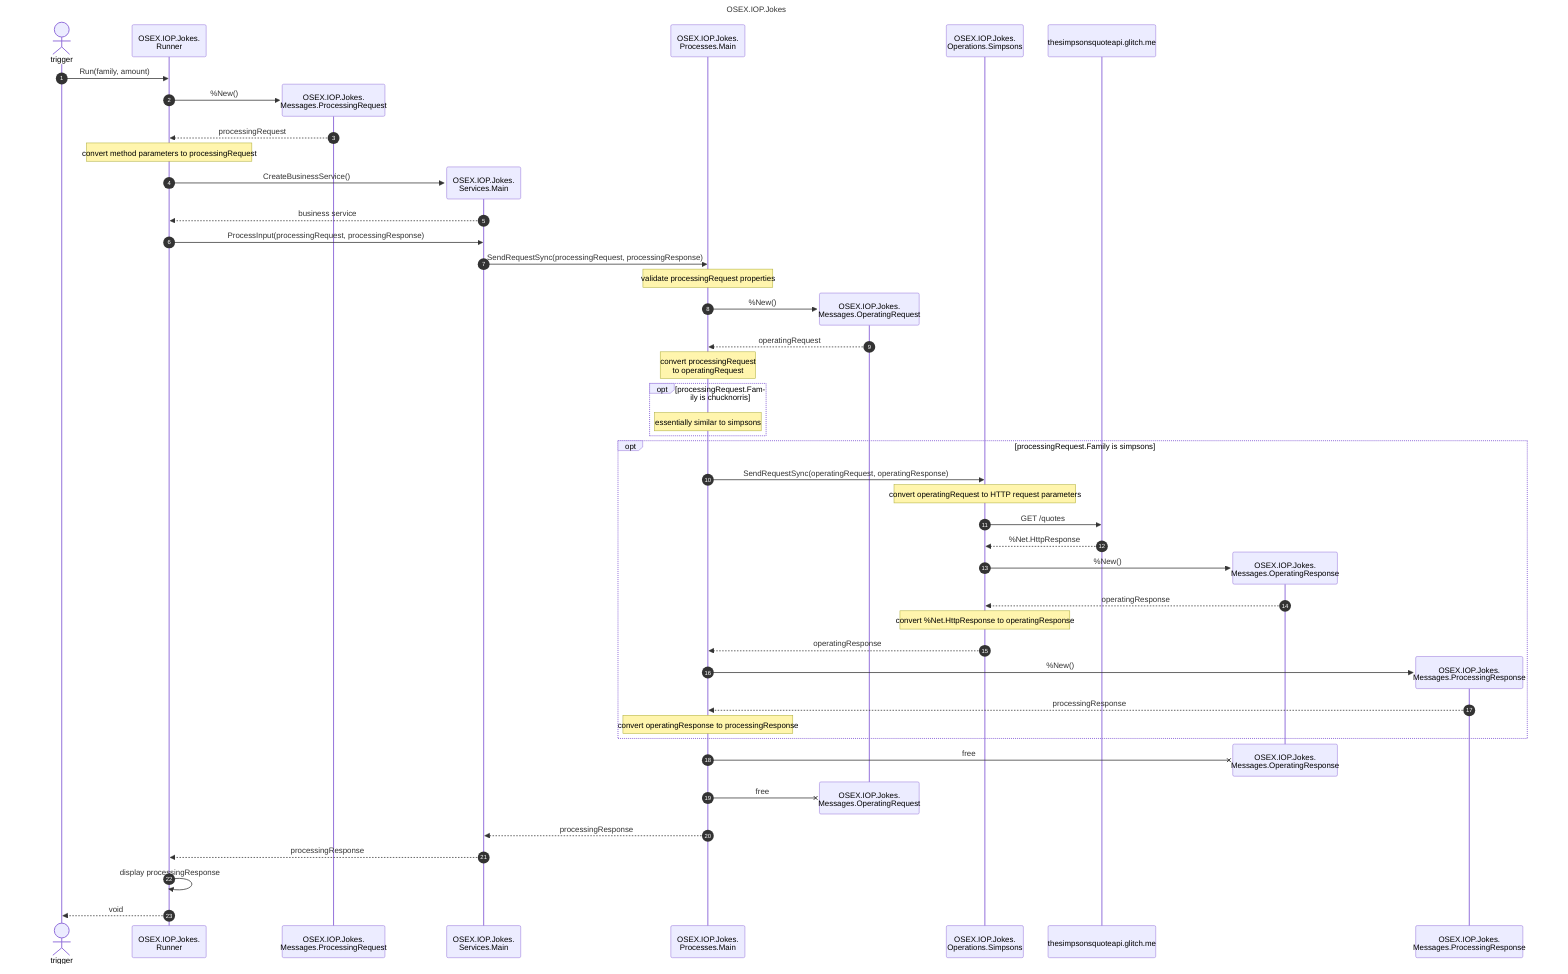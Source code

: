 ---
title: OSEX.IOP.Jokes
---
sequenceDiagram
autonumber

actor trigger
participant runner as OSEX.IOP.Jokes.<br/>Runner

trigger ->> runner: Run(family, amount)

create participant processingrequest as OSEX.IOP.Jokes.<br/>Messages.ProcessingRequest
runner ->> processingrequest: %New()
processingrequest -->> runner: processingRequest

note over runner: convert method parameters to processingRequest

create participant service as OSEX.IOP.Jokes.<br/>Services.Main
runner ->> service: CreateBusinessService()
service -->> runner: business service
runner ->> service: ProcessInput(processingRequest, processingResponse)

participant process as OSEX.IOP.Jokes.<br/>Processes.Main
service ->> process: SendRequestSync(processingRequest, processingResponse)

%% -----------------------------------------------------------------------------

note over process: validate processingRequest properties
create participant operatingrequest as OSEX.IOP.Jokes.<br/>Messages.OperatingRequest
process ->> operatingrequest: %New()
operatingrequest -->> process: operatingRequest

note over process: convert processingRequest<br/>to operatingRequest

%% -----------------------------------------------------------------------------

opt processingRequest.Family is chucknorris
  note over process: essentially similar to simpsons
end

%% -----------------------------------------------------------------------------

participant simpsons as OSEX.IOP.Jokes.<br/>Operations.Simpsons
participant simpsonsapi as thesimpsonsquoteapi.glitch.me

opt processingRequest.Family is simpsons
  process ->> simpsons: SendRequestSync(operatingRequest, operatingResponse)
  note over simpsons: convert  operatingRequest to HTTP request parameters
  simpsons ->> simpsonsapi: GET /quotes
  simpsonsapi -->> simpsons: %Net.HttpResponse
  create participant operatingresponse as OSEX.IOP.Jokes.<br/>Messages.OperatingResponse
  simpsons ->> operatingresponse: %New()
  operatingresponse -->> simpsons: operatingResponse
  note over simpsons: convert %Net.HttpResponse to operatingResponse
  simpsons -->> process: operatingResponse
  create participant processingresponse as OSEX.IOP.Jokes.<br/>Messages.ProcessingResponse
  process ->> processingresponse: %New()
  processingresponse -->> process: processingResponse
  note over process: convert operatingResponse to processingResponse
end

%% -----------------------------------------------------------------------------

destroy operatingresponse
process -x operatingresponse: free
destroy operatingrequest
process -x operatingrequest: free

%% -----------------------------------------------------------------------------

process -->> service: processingResponse
service -->> runner: processingResponse
runner ->> runner: display processingResponse
runner -->> trigger: void